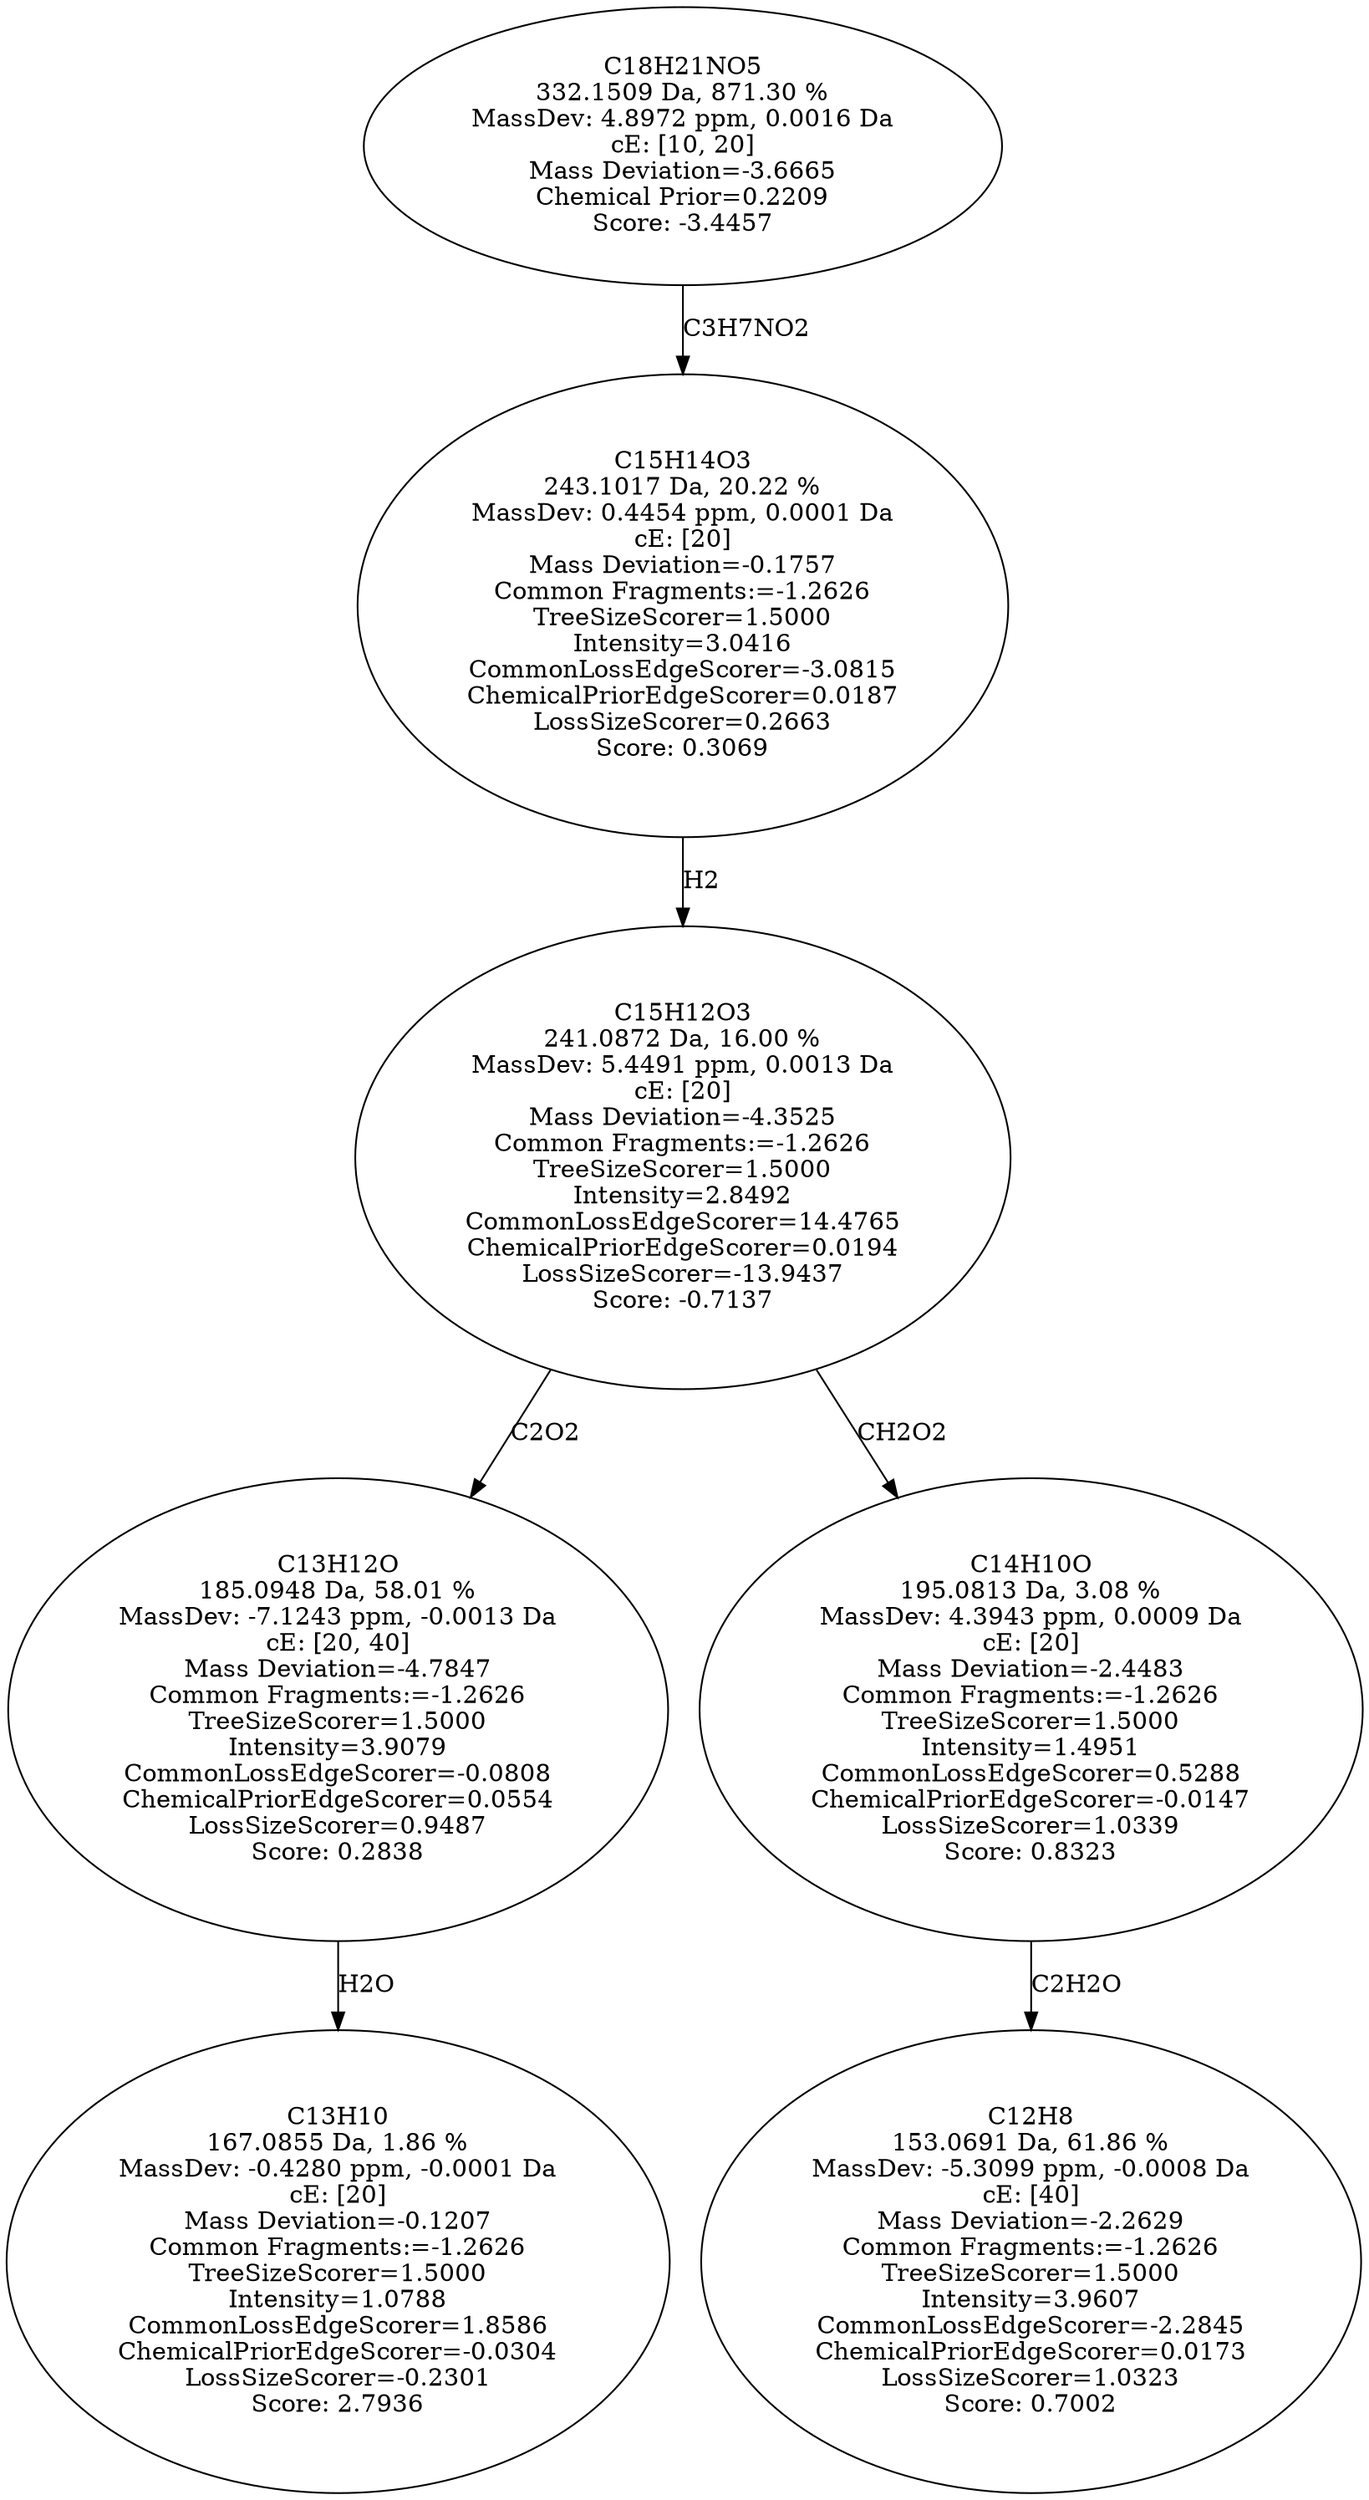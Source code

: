 strict digraph {
v1 [label="C13H10\n167.0855 Da, 1.86 %\nMassDev: -0.4280 ppm, -0.0001 Da\ncE: [20]\nMass Deviation=-0.1207\nCommon Fragments:=-1.2626\nTreeSizeScorer=1.5000\nIntensity=1.0788\nCommonLossEdgeScorer=1.8586\nChemicalPriorEdgeScorer=-0.0304\nLossSizeScorer=-0.2301\nScore: 2.7936"];
v2 [label="C13H12O\n185.0948 Da, 58.01 %\nMassDev: -7.1243 ppm, -0.0013 Da\ncE: [20, 40]\nMass Deviation=-4.7847\nCommon Fragments:=-1.2626\nTreeSizeScorer=1.5000\nIntensity=3.9079\nCommonLossEdgeScorer=-0.0808\nChemicalPriorEdgeScorer=0.0554\nLossSizeScorer=0.9487\nScore: 0.2838"];
v3 [label="C12H8\n153.0691 Da, 61.86 %\nMassDev: -5.3099 ppm, -0.0008 Da\ncE: [40]\nMass Deviation=-2.2629\nCommon Fragments:=-1.2626\nTreeSizeScorer=1.5000\nIntensity=3.9607\nCommonLossEdgeScorer=-2.2845\nChemicalPriorEdgeScorer=0.0173\nLossSizeScorer=1.0323\nScore: 0.7002"];
v4 [label="C14H10O\n195.0813 Da, 3.08 %\nMassDev: 4.3943 ppm, 0.0009 Da\ncE: [20]\nMass Deviation=-2.4483\nCommon Fragments:=-1.2626\nTreeSizeScorer=1.5000\nIntensity=1.4951\nCommonLossEdgeScorer=0.5288\nChemicalPriorEdgeScorer=-0.0147\nLossSizeScorer=1.0339\nScore: 0.8323"];
v5 [label="C15H12O3\n241.0872 Da, 16.00 %\nMassDev: 5.4491 ppm, 0.0013 Da\ncE: [20]\nMass Deviation=-4.3525\nCommon Fragments:=-1.2626\nTreeSizeScorer=1.5000\nIntensity=2.8492\nCommonLossEdgeScorer=14.4765\nChemicalPriorEdgeScorer=0.0194\nLossSizeScorer=-13.9437\nScore: -0.7137"];
v6 [label="C15H14O3\n243.1017 Da, 20.22 %\nMassDev: 0.4454 ppm, 0.0001 Da\ncE: [20]\nMass Deviation=-0.1757\nCommon Fragments:=-1.2626\nTreeSizeScorer=1.5000\nIntensity=3.0416\nCommonLossEdgeScorer=-3.0815\nChemicalPriorEdgeScorer=0.0187\nLossSizeScorer=0.2663\nScore: 0.3069"];
v7 [label="C18H21NO5\n332.1509 Da, 871.30 %\nMassDev: 4.8972 ppm, 0.0016 Da\ncE: [10, 20]\nMass Deviation=-3.6665\nChemical Prior=0.2209\nScore: -3.4457"];
v2 -> v1 [label="H2O"];
v5 -> v2 [label="C2O2"];
v4 -> v3 [label="C2H2O"];
v5 -> v4 [label="CH2O2"];
v6 -> v5 [label="H2"];
v7 -> v6 [label="C3H7NO2"];
}